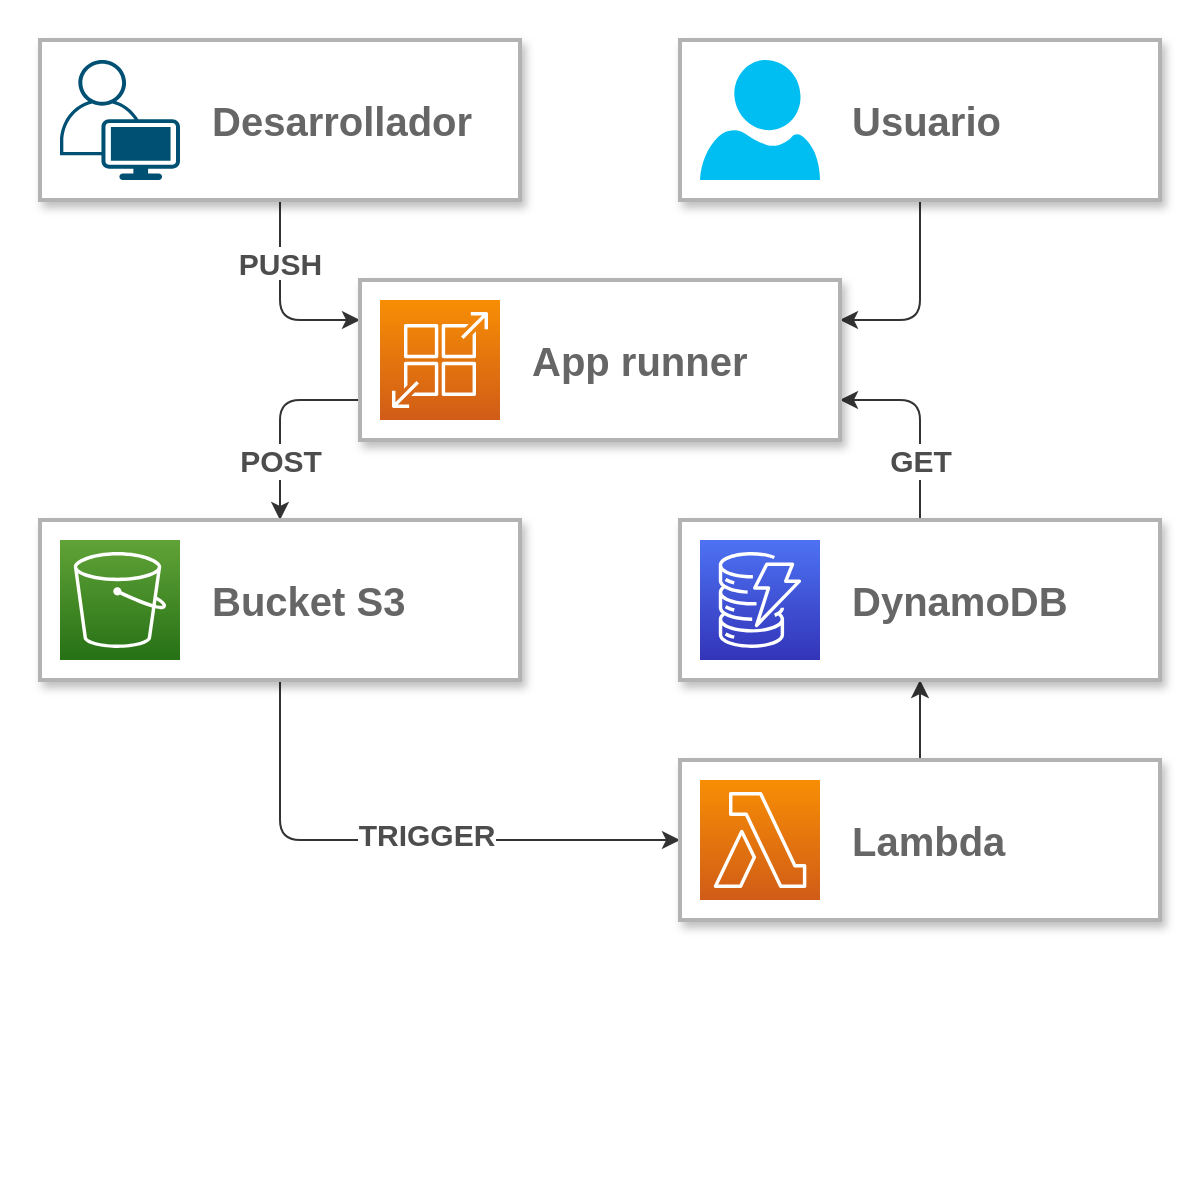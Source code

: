 <mxfile>
    <diagram id="GAuyTGuWvybDKq5giiiN" name="Page-1">
        <mxGraphModel dx="1109" dy="633" grid="1" gridSize="10" guides="1" tooltips="1" connect="1" arrows="1" fold="1" page="1" pageScale="1" pageWidth="850" pageHeight="1100" math="0" shadow="0">
            <root>
                <mxCell id="0"/>
                <mxCell id="1" parent="0"/>
                <mxCell id="88" value="" style="rounded=0;whiteSpace=wrap;html=1;shadow=0;glass=0;labelBackgroundColor=#FFFFFF;sketch=0;strokeColor=none;strokeWidth=2;fontSize=15;fontColor=#666666;fillColor=#FFFFFF;" parent="1" vertex="1">
                    <mxGeometry x="100" y="20" width="600" height="480" as="geometry"/>
                </mxCell>
                <mxCell id="54" style="edgeStyle=none;html=1;entryX=0;entryY=0.25;entryDx=0;entryDy=0;fontSize=20;fontColor=#666666;strokeColor=#333333;" parent="1" source="35" target="41" edge="1">
                    <mxGeometry relative="1" as="geometry">
                        <Array as="points">
                            <mxPoint x="240" y="180"/>
                        </Array>
                    </mxGeometry>
                </mxCell>
                <mxCell id="89" value="PUSH" style="edgeLabel;align=center;verticalAlign=middle;resizable=0;points=[];fontSize=15;fontColor=#4D4D4D;labelBackgroundColor=#FFFFFF;fontStyle=1" parent="54" vertex="1" connectable="0">
                    <mxGeometry x="-0.608" relative="1" as="geometry">
                        <mxPoint y="11" as="offset"/>
                    </mxGeometry>
                </mxCell>
                <mxCell id="55" style="edgeStyle=none;html=1;entryX=1;entryY=0.25;entryDx=0;entryDy=0;fontSize=20;fontColor=#666666;strokeColor=#333333;" parent="1" source="34" target="41" edge="1">
                    <mxGeometry relative="1" as="geometry">
                        <Array as="points">
                            <mxPoint x="560" y="180"/>
                        </Array>
                    </mxGeometry>
                </mxCell>
                <mxCell id="52" style="edgeStyle=none;html=1;entryX=0.5;entryY=0;entryDx=0;entryDy=0;fontSize=20;fontColor=#666666;exitX=0;exitY=0.75;exitDx=0;exitDy=0;strokeColor=#333333;" parent="1" source="41" edge="1">
                    <mxGeometry relative="1" as="geometry">
                        <Array as="points">
                            <mxPoint x="240" y="220"/>
                        </Array>
                        <mxPoint x="240" y="280" as="targetPoint"/>
                    </mxGeometry>
                </mxCell>
                <mxCell id="91" value="&lt;b&gt;POST&lt;/b&gt;" style="edgeLabel;html=1;align=center;verticalAlign=middle;resizable=0;points=[];fontSize=15;fontColor=#4D4D4D;labelBackgroundColor=#FFFFFF;" vertex="1" connectable="0" parent="52">
                    <mxGeometry x="0.1" relative="1" as="geometry">
                        <mxPoint y="15" as="offset"/>
                    </mxGeometry>
                </mxCell>
                <mxCell id="56" style="edgeStyle=none;html=1;entryX=1;entryY=0.75;entryDx=0;entryDy=0;fontSize=20;fontColor=#666666;strokeColor=#333333;" parent="1" source="36" target="41" edge="1">
                    <mxGeometry relative="1" as="geometry">
                        <Array as="points">
                            <mxPoint x="560" y="220"/>
                        </Array>
                    </mxGeometry>
                </mxCell>
                <mxCell id="92" value="GET" style="edgeLabel;html=1;align=center;verticalAlign=middle;resizable=0;points=[];fontSize=15;fontColor=#4D4D4D;fontStyle=1;labelBackgroundColor=#FFFFFF;" vertex="1" connectable="0" parent="56">
                    <mxGeometry x="-0.163" y="-1" relative="1" as="geometry">
                        <mxPoint x="-1" y="12" as="offset"/>
                    </mxGeometry>
                </mxCell>
                <mxCell id="62" value="" style="edgeStyle=none;html=1;fontSize=20;fontColor=#666666;strokeColor=#333333;" parent="1" source="37" target="38" edge="1">
                    <mxGeometry relative="1" as="geometry">
                        <Array as="points">
                            <mxPoint x="240" y="440"/>
                        </Array>
                    </mxGeometry>
                </mxCell>
                <mxCell id="90" value="TRIGGER" style="edgeLabel;html=1;align=center;verticalAlign=middle;resizable=0;points=[];fontSize=15;labelBackgroundColor=#FFFFFF;fontColor=#4D4D4D;fontStyle=1" vertex="1" connectable="0" parent="62">
                    <mxGeometry x="0.093" y="3" relative="1" as="geometry">
                        <mxPoint as="offset"/>
                    </mxGeometry>
                </mxCell>
                <mxCell id="63" value="" style="edgeStyle=none;html=1;fontSize=20;fontColor=#666666;strokeColor=#333333;" parent="1" source="38" target="36" edge="1">
                    <mxGeometry relative="1" as="geometry"/>
                </mxCell>
                <mxCell id="79" value="" style="group" parent="1" vertex="1" connectable="0">
                    <mxGeometry x="120" y="40" width="240" height="80" as="geometry"/>
                </mxCell>
                <mxCell id="35" value="Desarrollador" style="rounded=0;whiteSpace=wrap;html=1;fontSize=20;fontColor=#666666;strokeColor=#B3B3B3;fillColor=#FFFFFF;spacingLeft=84;align=left;fontStyle=1;shadow=1;strokeWidth=2;" parent="79" vertex="1">
                    <mxGeometry width="240" height="80" as="geometry"/>
                </mxCell>
                <mxCell id="3" value="" style="points=[[0.35,0,0],[0.98,0.51,0],[1,0.71,0],[0.67,1,0],[0,0.795,0],[0,0.65,0]];verticalLabelPosition=bottom;sketch=0;html=1;verticalAlign=top;aspect=fixed;align=center;pointerEvents=1;shape=mxgraph.cisco19.user;fillColor=#005073;strokeColor=none;fontColor=#666666;fontStyle=1;fontSize=20;" parent="79" vertex="1">
                    <mxGeometry x="10" y="10" width="60" height="60" as="geometry"/>
                </mxCell>
                <mxCell id="80" value="" style="group" parent="1" vertex="1" connectable="0">
                    <mxGeometry x="440" y="40" width="260" height="580" as="geometry"/>
                </mxCell>
                <mxCell id="34" value="Usuario" style="rounded=0;whiteSpace=wrap;html=1;fontSize=20;fontColor=#666666;strokeColor=#B3B3B3;fillColor=#FFFFFF;spacingLeft=84;align=left;fontStyle=1;shadow=1;strokeWidth=2;" parent="80" vertex="1">
                    <mxGeometry width="240" height="80" as="geometry"/>
                </mxCell>
                <mxCell id="2" value="" style="verticalLabelPosition=bottom;html=1;verticalAlign=top;align=center;strokeColor=none;fillColor=#00BEF2;shape=mxgraph.azure.user;fontColor=#666666;fontStyle=1;fontSize=20;" parent="80" vertex="1">
                    <mxGeometry x="10" y="10" width="60" height="60" as="geometry"/>
                </mxCell>
                <mxCell id="81" value="" style="group" parent="1" vertex="1" connectable="0">
                    <mxGeometry x="280" y="160" width="240" height="80" as="geometry"/>
                </mxCell>
                <mxCell id="41" value="&lt;span style=&quot;text-align: center;&quot;&gt;App runner&lt;/span&gt;" style="rounded=0;whiteSpace=wrap;html=1;fontSize=20;fontColor=#666666;strokeColor=#B3B3B3;fillColor=#FFFFFF;spacingLeft=84;align=left;fontStyle=1;shadow=1;strokeWidth=2;" parent="81" vertex="1">
                    <mxGeometry width="240" height="80" as="geometry"/>
                </mxCell>
                <mxCell id="9" value="" style="sketch=0;points=[[0,0,0],[0.25,0,0],[0.5,0,0],[0.75,0,0],[1,0,0],[0,1,0],[0.25,1,0],[0.5,1,0],[0.75,1,0],[1,1,0],[0,0.25,0],[0,0.5,0],[0,0.75,0],[1,0.25,0],[1,0.5,0],[1,0.75,0]];outlineConnect=0;fontColor=#666666;gradientColor=#F78E04;gradientDirection=north;fillColor=#D05C17;strokeColor=#ffffff;dashed=0;verticalLabelPosition=bottom;verticalAlign=top;align=center;html=1;fontSize=20;fontStyle=1;aspect=fixed;shape=mxgraph.aws4.resourceIcon;resIcon=mxgraph.aws4.app_runner;" parent="81" vertex="1">
                    <mxGeometry x="10" y="10" width="60" height="60" as="geometry"/>
                </mxCell>
                <mxCell id="85" value="" style="group" parent="1" vertex="1" connectable="0">
                    <mxGeometry x="440" y="280" width="240" height="80" as="geometry"/>
                </mxCell>
                <mxCell id="36" value="&lt;span style=&quot;text-align: center;&quot;&gt;DynamoDB&lt;/span&gt;" style="rounded=0;whiteSpace=wrap;html=1;fontSize=20;fontColor=#666666;strokeColor=#B3B3B3;fillColor=#FFFFFF;spacingLeft=84;align=left;fontStyle=1;shadow=1;strokeWidth=2;" parent="85" vertex="1">
                    <mxGeometry width="240" height="80" as="geometry"/>
                </mxCell>
                <mxCell id="26" value="" style="sketch=0;points=[[0,0,0],[0.25,0,0],[0.5,0,0],[0.75,0,0],[1,0,0],[0,1,0],[0.25,1,0],[0.5,1,0],[0.75,1,0],[1,1,0],[0,0.25,0],[0,0.5,0],[0,0.75,0],[1,0.25,0],[1,0.5,0],[1,0.75,0]];outlineConnect=0;fontColor=#666666;gradientColor=#4D72F3;gradientDirection=north;fillColor=#3334B9;strokeColor=#ffffff;dashed=0;verticalLabelPosition=bottom;verticalAlign=top;align=center;html=1;fontSize=20;fontStyle=1;aspect=fixed;shape=mxgraph.aws4.resourceIcon;resIcon=mxgraph.aws4.dynamodb;" parent="85" vertex="1">
                    <mxGeometry x="10" y="10" width="60" height="60" as="geometry"/>
                </mxCell>
                <mxCell id="86" value="" style="group" parent="1" vertex="1" connectable="0">
                    <mxGeometry x="440" y="400" width="240" height="80" as="geometry"/>
                </mxCell>
                <mxCell id="38" value="&lt;span style=&quot;text-align: center;&quot;&gt;Lambda&lt;/span&gt;" style="rounded=0;whiteSpace=wrap;html=1;fontSize=20;fontColor=#666666;strokeColor=#B3B3B3;fillColor=#FFFFFF;spacingLeft=84;align=left;fontStyle=1;shadow=1;strokeWidth=2;" parent="86" vertex="1">
                    <mxGeometry width="240" height="80" as="geometry"/>
                </mxCell>
                <mxCell id="10" value="" style="sketch=0;points=[[0,0,0],[0.25,0,0],[0.5,0,0],[0.75,0,0],[1,0,0],[0,1,0],[0.25,1,0],[0.5,1,0],[0.75,1,0],[1,1,0],[0,0.25,0],[0,0.5,0],[0,0.75,0],[1,0.25,0],[1,0.5,0],[1,0.75,0]];outlineConnect=0;fontColor=#666666;gradientColor=#F78E04;gradientDirection=north;fillColor=#D05C17;strokeColor=#ffffff;dashed=0;verticalLabelPosition=bottom;verticalAlign=top;align=center;html=1;fontSize=20;fontStyle=1;aspect=fixed;shape=mxgraph.aws4.resourceIcon;resIcon=mxgraph.aws4.lambda;" parent="86" vertex="1">
                    <mxGeometry x="10" y="10" width="60" height="60" as="geometry"/>
                </mxCell>
                <mxCell id="87" value="" style="group" parent="1" vertex="1" connectable="0">
                    <mxGeometry x="120" y="280" width="240" height="80" as="geometry"/>
                </mxCell>
                <mxCell id="37" value="&lt;span style=&quot;text-align: center;&quot;&gt;Bucket S3&lt;/span&gt;" style="rounded=0;whiteSpace=wrap;html=1;fontSize=20;fontColor=#666666;strokeColor=#B3B3B3;fillColor=#FFFFFF;spacingLeft=84;align=left;fontStyle=1;shadow=1;strokeWidth=2;" parent="87" vertex="1">
                    <mxGeometry width="240" height="80" as="geometry"/>
                </mxCell>
                <mxCell id="6" value="" style="sketch=0;points=[[0,0,0],[0.25,0,0],[0.5,0,0],[0.75,0,0],[1,0,0],[0,1,0],[0.25,1,0],[0.5,1,0],[0.75,1,0],[1,1,0],[0,0.25,0],[0,0.5,0],[0,0.75,0],[1,0.25,0],[1,0.5,0],[1,0.75,0]];outlineConnect=0;fontColor=#666666;gradientColor=#60A337;gradientDirection=north;fillColor=#277116;strokeColor=#ffffff;dashed=0;verticalLabelPosition=bottom;verticalAlign=top;align=center;html=1;fontSize=20;fontStyle=1;aspect=fixed;shape=mxgraph.aws4.resourceIcon;resIcon=mxgraph.aws4.s3;" parent="87" vertex="1">
                    <mxGeometry x="10" y="10" width="60" height="60" as="geometry"/>
                </mxCell>
            </root>
        </mxGraphModel>
    </diagram>
</mxfile>